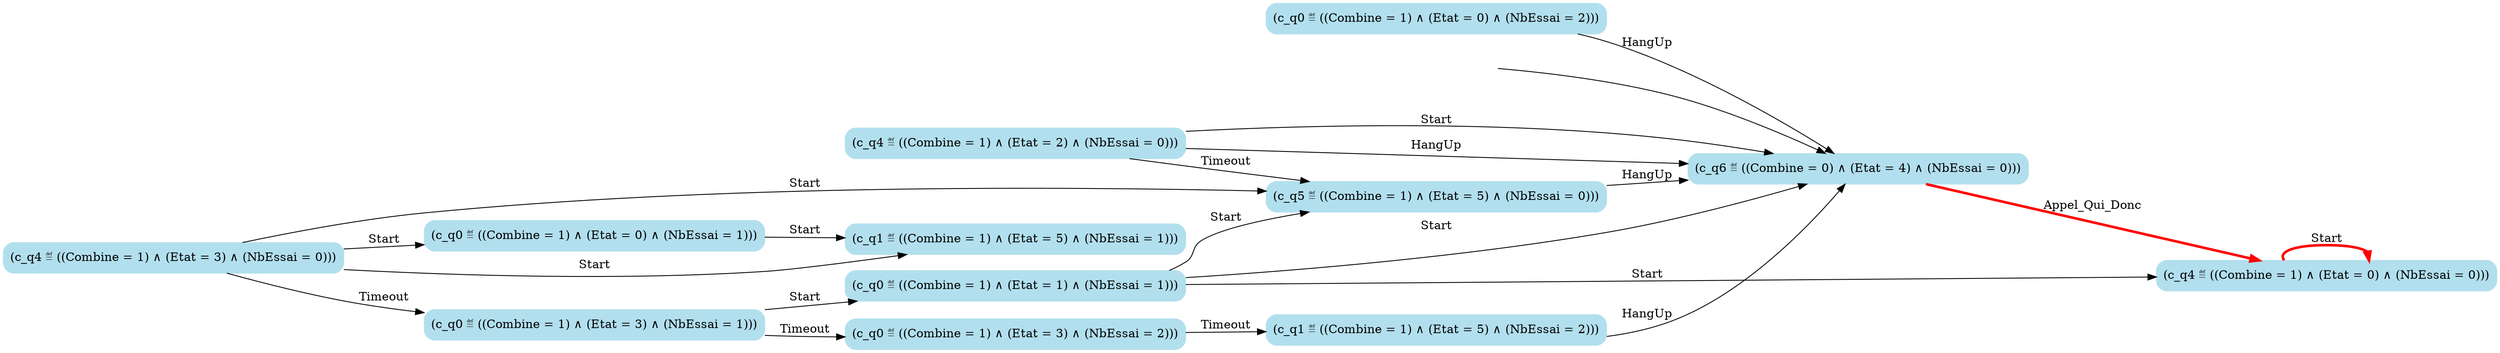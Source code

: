 digraph G {

	rankdir = LR;

	start_c_q6_37[style=invisible];

	node[shape=box, style="rounded, filled", color=lightblue2];

	c_q0_14[label="(c_q0 ≝ ((Combine = 1) ∧ (Etat = 1) ∧ (NbEssai = 1)))"];
	c_q0_16[label="(c_q0 ≝ ((Combine = 1) ∧ (Etat = 0) ∧ (NbEssai = 2)))"];
	c_q6_37[label="(c_q6 ≝ ((Combine = 0) ∧ (Etat = 4) ∧ (NbEssai = 0)))"];
	c_q4_34[label="(c_q4 ≝ ((Combine = 1) ∧ (Etat = 2) ∧ (NbEssai = 0)))"];
	c_q4_21[label="(c_q4 ≝ ((Combine = 1) ∧ (Etat = 0) ∧ (NbEssai = 0)))"];
	c_q5_36[label="(c_q5 ≝ ((Combine = 1) ∧ (Etat = 5) ∧ (NbEssai = 0)))"];
	c_q1_18[label="(c_q1 ≝ ((Combine = 1) ∧ (Etat = 5) ∧ (NbEssai = 2)))"];
	c_q4_28[label="(c_q4 ≝ ((Combine = 1) ∧ (Etat = 3) ∧ (NbEssai = 0)))"];
	c_q1_27[label="(c_q1 ≝ ((Combine = 1) ∧ (Etat = 5) ∧ (NbEssai = 1)))"];
	c_q0_23[label="(c_q0 ≝ ((Combine = 1) ∧ (Etat = 0) ∧ (NbEssai = 1)))"];
	c_q0_25[label="(c_q0 ≝ ((Combine = 1) ∧ (Etat = 3) ∧ (NbEssai = 1)))"];
	c_q0_8[label="(c_q0 ≝ ((Combine = 1) ∧ (Etat = 3) ∧ (NbEssai = 2)))"];

	start_c_q6_37 -> c_q6_37;
	c_q6_37 -> c_q4_21[label="Appel_Qui_Donc", penwidth=3, color=red];
	c_q0_25 -> c_q0_14[label="Start"];
	c_q0_25 -> c_q0_8[label="Timeout"];
	c_q0_23 -> c_q1_27[label="Start"];
	c_q0_8 -> c_q1_18[label="Timeout"];
	c_q0_14 -> c_q4_21[label="Start"];
	c_q0_14 -> c_q5_36[label="Start"];
	c_q0_14 -> c_q6_37[label="Start"];
	c_q0_16 -> c_q6_37[label="HangUp"];
	c_q1_18 -> c_q6_37[label="HangUp"];
	c_q4_21 -> c_q4_21[label="Start", penwidth=3, color=red];
	c_q4_28 -> c_q0_23[label="Start"];
	c_q4_28 -> c_q0_25[label="Timeout"];
	c_q4_28 -> c_q1_27[label="Start"];
	c_q4_28 -> c_q5_36[label="Start"];
	c_q4_34 -> c_q5_36[label="Timeout"];
	c_q4_34 -> c_q6_37[label="Start"];
	c_q4_34 -> c_q6_37[label="HangUp"];
	c_q5_36 -> c_q6_37[label="HangUp"];

}